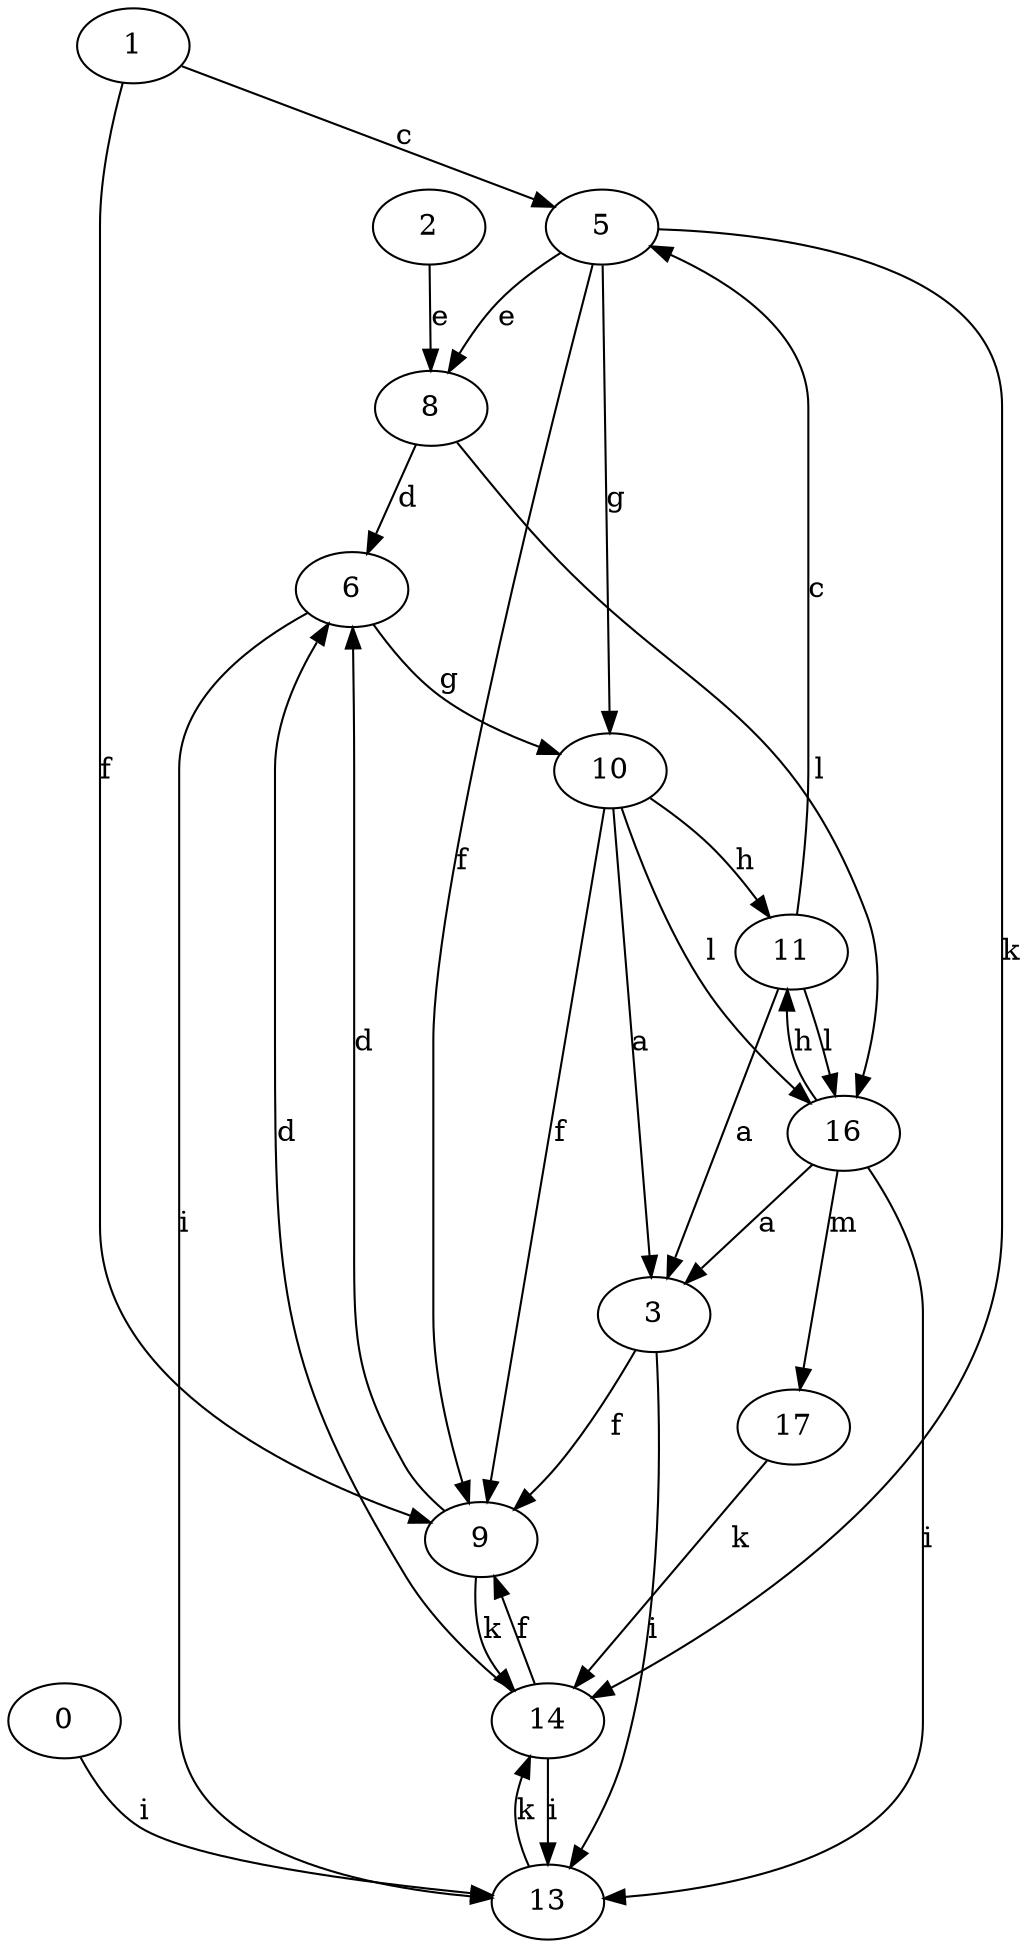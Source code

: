 strict digraph  {
1;
0;
2;
3;
5;
6;
8;
9;
10;
11;
13;
14;
16;
17;
1 -> 5  [label=c];
1 -> 9  [label=f];
0 -> 13  [label=i];
2 -> 8  [label=e];
3 -> 9  [label=f];
3 -> 13  [label=i];
5 -> 8  [label=e];
5 -> 9  [label=f];
5 -> 10  [label=g];
5 -> 14  [label=k];
6 -> 10  [label=g];
6 -> 13  [label=i];
8 -> 6  [label=d];
8 -> 16  [label=l];
9 -> 6  [label=d];
9 -> 14  [label=k];
10 -> 3  [label=a];
10 -> 9  [label=f];
10 -> 11  [label=h];
10 -> 16  [label=l];
11 -> 3  [label=a];
11 -> 5  [label=c];
11 -> 16  [label=l];
13 -> 14  [label=k];
14 -> 6  [label=d];
14 -> 9  [label=f];
14 -> 13  [label=i];
16 -> 3  [label=a];
16 -> 11  [label=h];
16 -> 13  [label=i];
16 -> 17  [label=m];
17 -> 14  [label=k];
}
